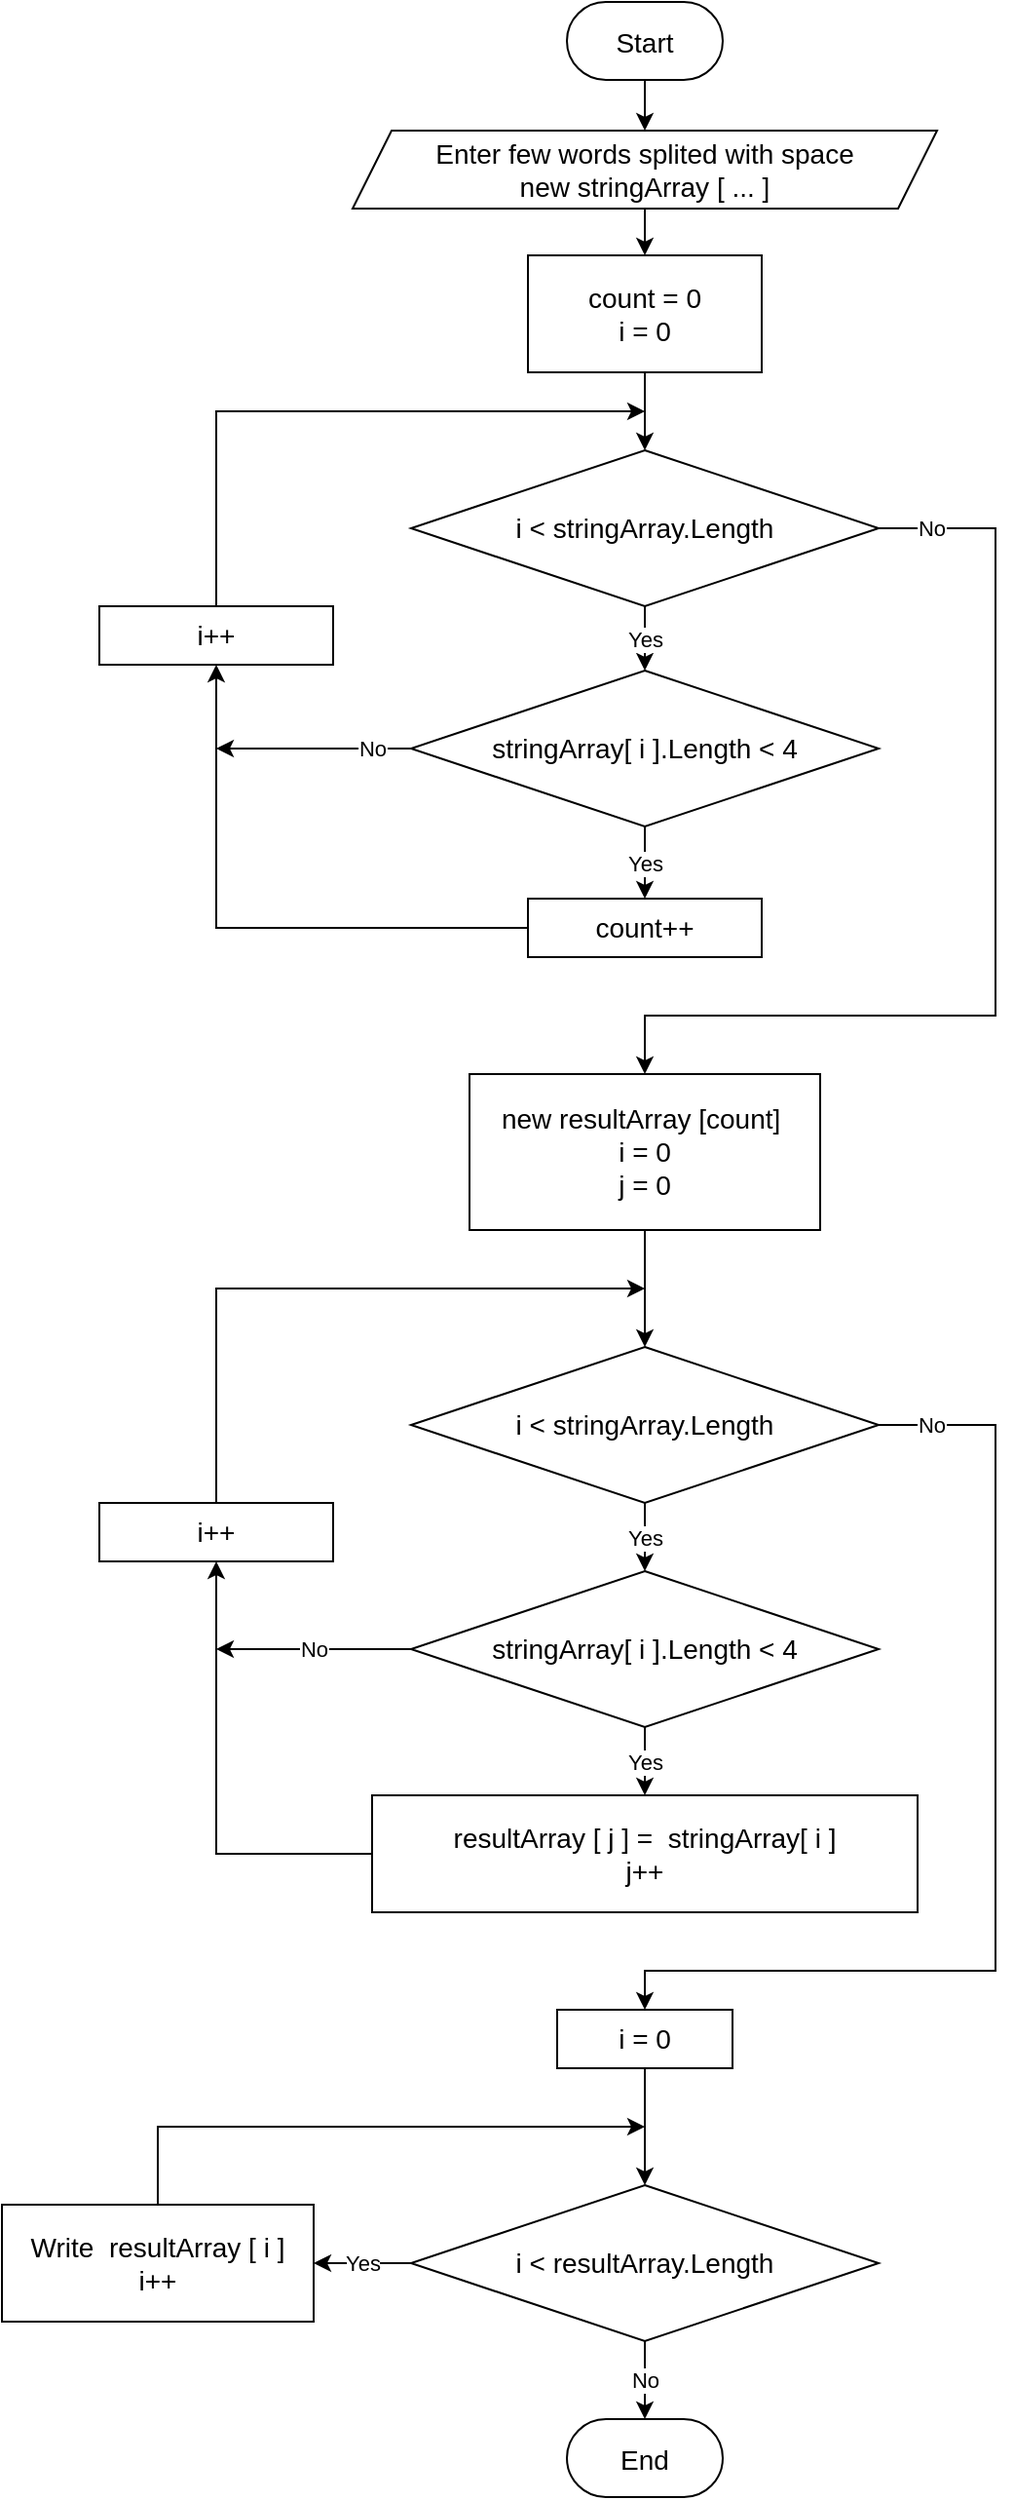 <mxfile version="20.8.20" type="device"><diagram name="Страница 1" id="dMfhuukdfo9WvEmXb2KA"><mxGraphModel dx="2947" dy="952" grid="1" gridSize="10" guides="1" tooltips="1" connect="1" arrows="1" fold="1" page="1" pageScale="1" pageWidth="827" pageHeight="1169" math="0" shadow="0"><root><mxCell id="0"/><mxCell id="1" parent="0"/><mxCell id="3JstW3-1_cuOGh3J82Mx-2" style="edgeStyle=orthogonalEdgeStyle;rounded=0;orthogonalLoop=1;jettySize=auto;html=1;exitX=0.5;exitY=1;exitDx=0;exitDy=0;entryX=0.5;entryY=0;entryDx=0;entryDy=0;fontSize=14;" parent="1" source="3JstW3-1_cuOGh3J82Mx-3" target="3JstW3-1_cuOGh3J82Mx-5" edge="1"><mxGeometry relative="1" as="geometry"/></mxCell><mxCell id="3JstW3-1_cuOGh3J82Mx-3" value="&lt;font style=&quot;font-size: 14px;&quot;&gt;Start&lt;/font&gt;" style="rounded=1;whiteSpace=wrap;html=1;fontSize=16;arcSize=50;" parent="1" vertex="1"><mxGeometry x="-470" y="40" width="80" height="40" as="geometry"/></mxCell><mxCell id="3JstW3-1_cuOGh3J82Mx-4" style="edgeStyle=orthogonalEdgeStyle;rounded=0;orthogonalLoop=1;jettySize=auto;html=1;exitX=0.5;exitY=1;exitDx=0;exitDy=0;entryX=0.5;entryY=0;entryDx=0;entryDy=0;fontSize=14;" parent="1" source="3JstW3-1_cuOGh3J82Mx-5" target="3JstW3-1_cuOGh3J82Mx-7" edge="1"><mxGeometry relative="1" as="geometry"/></mxCell><mxCell id="3JstW3-1_cuOGh3J82Mx-5" value="Enter few words splited with space&lt;br&gt;new stringArray [ ... ]" style="shape=parallelogram;perimeter=parallelogramPerimeter;whiteSpace=wrap;html=1;fixedSize=1;fontSize=14;" parent="1" vertex="1"><mxGeometry x="-580" y="106" width="300" height="40" as="geometry"/></mxCell><mxCell id="3JstW3-1_cuOGh3J82Mx-32" style="edgeStyle=orthogonalEdgeStyle;rounded=0;orthogonalLoop=1;jettySize=auto;html=1;exitX=0.5;exitY=1;exitDx=0;exitDy=0;entryX=0.5;entryY=0;entryDx=0;entryDy=0;" parent="1" source="3JstW3-1_cuOGh3J82Mx-7" edge="1" target="3JstW3-1_cuOGh3J82Mx-26"><mxGeometry relative="1" as="geometry"><mxPoint x="-430" y="320" as="targetPoint"/></mxGeometry></mxCell><mxCell id="3JstW3-1_cuOGh3J82Mx-7" value="count = 0&lt;br&gt;i = 0" style="rounded=0;whiteSpace=wrap;html=1;fontSize=14;" parent="1" vertex="1"><mxGeometry x="-490" y="170" width="120" height="60" as="geometry"/></mxCell><mxCell id="3JstW3-1_cuOGh3J82Mx-29" value="Yes" style="edgeStyle=orthogonalEdgeStyle;rounded=0;orthogonalLoop=1;jettySize=auto;html=1;exitX=0.5;exitY=1;exitDx=0;exitDy=0;entryX=0.5;entryY=0;entryDx=0;entryDy=0;" parent="1" source="3JstW3-1_cuOGh3J82Mx-26" target="3JstW3-1_cuOGh3J82Mx-27" edge="1"><mxGeometry relative="1" as="geometry"/></mxCell><mxCell id="3JstW3-1_cuOGh3J82Mx-35" value="No" style="edgeStyle=orthogonalEdgeStyle;rounded=0;orthogonalLoop=1;jettySize=auto;html=1;exitX=1;exitY=0.5;exitDx=0;exitDy=0;entryX=0.5;entryY=0;entryDx=0;entryDy=0;" parent="1" source="3JstW3-1_cuOGh3J82Mx-26" target="3JstW3-1_cuOGh3J82Mx-34" edge="1"><mxGeometry x="-0.896" relative="1" as="geometry"><mxPoint x="-430" y="700" as="targetPoint"/><Array as="points"><mxPoint x="-250" y="310"/><mxPoint x="-250" y="560"/><mxPoint x="-430" y="560"/></Array><mxPoint as="offset"/></mxGeometry></mxCell><mxCell id="3JstW3-1_cuOGh3J82Mx-26" value="i &amp;lt; stringArray.Length" style="rhombus;whiteSpace=wrap;html=1;fontSize=14;" parent="1" vertex="1"><mxGeometry x="-550" y="270" width="240" height="80" as="geometry"/></mxCell><mxCell id="3JstW3-1_cuOGh3J82Mx-30" value="Yes" style="edgeStyle=orthogonalEdgeStyle;rounded=0;orthogonalLoop=1;jettySize=auto;html=1;exitX=0.5;exitY=1;exitDx=0;exitDy=0;entryX=0.5;entryY=0;entryDx=0;entryDy=0;" parent="1" source="3JstW3-1_cuOGh3J82Mx-27" target="3JstW3-1_cuOGh3J82Mx-28" edge="1"><mxGeometry relative="1" as="geometry"/></mxCell><mxCell id="3JstW3-1_cuOGh3J82Mx-39" value="No" style="edgeStyle=orthogonalEdgeStyle;rounded=0;orthogonalLoop=1;jettySize=auto;html=1;exitX=0;exitY=0.5;exitDx=0;exitDy=0;" parent="1" source="3JstW3-1_cuOGh3J82Mx-27" edge="1"><mxGeometry x="-0.6" relative="1" as="geometry"><mxPoint x="-650" y="423" as="targetPoint"/><mxPoint as="offset"/></mxGeometry></mxCell><mxCell id="3JstW3-1_cuOGh3J82Mx-27" value="stringArray[ i ].Length &amp;lt; 4" style="rhombus;whiteSpace=wrap;html=1;fontSize=14;" parent="1" vertex="1"><mxGeometry x="-550" y="383" width="240" height="80" as="geometry"/></mxCell><mxCell id="3JstW3-1_cuOGh3J82Mx-38" style="edgeStyle=orthogonalEdgeStyle;rounded=0;orthogonalLoop=1;jettySize=auto;html=1;exitX=0;exitY=0.5;exitDx=0;exitDy=0;entryX=0.5;entryY=1;entryDx=0;entryDy=0;" parent="1" source="3JstW3-1_cuOGh3J82Mx-28" target="3JstW3-1_cuOGh3J82Mx-37" edge="1"><mxGeometry relative="1" as="geometry"/></mxCell><mxCell id="3JstW3-1_cuOGh3J82Mx-28" value="count++" style="rounded=0;whiteSpace=wrap;html=1;fontSize=14;" parent="1" vertex="1"><mxGeometry x="-490" y="500" width="120" height="30" as="geometry"/></mxCell><mxCell id="3JstW3-1_cuOGh3J82Mx-51" style="edgeStyle=orthogonalEdgeStyle;rounded=0;orthogonalLoop=1;jettySize=auto;html=1;exitX=0.5;exitY=1;exitDx=0;exitDy=0;entryX=0.5;entryY=0;entryDx=0;entryDy=0;" parent="1" source="3JstW3-1_cuOGh3J82Mx-34" target="3JstW3-1_cuOGh3J82Mx-36" edge="1"><mxGeometry relative="1" as="geometry"/></mxCell><mxCell id="3JstW3-1_cuOGh3J82Mx-34" value="new resultArray [count]&amp;nbsp;&lt;br&gt;i = 0&lt;br&gt;j = 0" style="rounded=0;whiteSpace=wrap;html=1;fontSize=14;" parent="1" vertex="1"><mxGeometry x="-520" y="590" width="180" height="80" as="geometry"/></mxCell><mxCell id="3JstW3-1_cuOGh3J82Mx-53" value="Yes" style="edgeStyle=orthogonalEdgeStyle;rounded=0;orthogonalLoop=1;jettySize=auto;html=1;exitX=0.5;exitY=1;exitDx=0;exitDy=0;entryX=0.5;entryY=0;entryDx=0;entryDy=0;" parent="1" source="3JstW3-1_cuOGh3J82Mx-36" target="3JstW3-1_cuOGh3J82Mx-43" edge="1"><mxGeometry relative="1" as="geometry"/></mxCell><mxCell id="3JstW3-1_cuOGh3J82Mx-55" value="No" style="edgeStyle=orthogonalEdgeStyle;rounded=0;orthogonalLoop=1;jettySize=auto;html=1;exitX=1;exitY=0.5;exitDx=0;exitDy=0;entryX=0.5;entryY=0;entryDx=0;entryDy=0;" parent="1" source="3JstW3-1_cuOGh3J82Mx-36" target="3JstW3-1_cuOGh3J82Mx-59" edge="1"><mxGeometry x="-0.902" relative="1" as="geometry"><mxPoint x="-190" y="860" as="targetPoint"/><Array as="points"><mxPoint x="-250" y="770"/><mxPoint x="-250" y="1050"/><mxPoint x="-430" y="1050"/></Array><mxPoint as="offset"/></mxGeometry></mxCell><mxCell id="3JstW3-1_cuOGh3J82Mx-36" value="i &amp;lt; stringArray.Length" style="rhombus;whiteSpace=wrap;html=1;fontSize=14;" parent="1" vertex="1"><mxGeometry x="-550" y="730" width="240" height="80" as="geometry"/></mxCell><mxCell id="3JstW3-1_cuOGh3J82Mx-40" style="edgeStyle=orthogonalEdgeStyle;rounded=0;orthogonalLoop=1;jettySize=auto;html=1;exitX=0.5;exitY=0;exitDx=0;exitDy=0;" parent="1" source="3JstW3-1_cuOGh3J82Mx-37" edge="1"><mxGeometry relative="1" as="geometry"><mxPoint x="-430" y="250" as="targetPoint"/><Array as="points"><mxPoint x="-650" y="250"/></Array></mxGeometry></mxCell><mxCell id="3JstW3-1_cuOGh3J82Mx-37" value="i++" style="rounded=0;whiteSpace=wrap;html=1;fontSize=14;" parent="1" vertex="1"><mxGeometry x="-710" y="350" width="120" height="30" as="geometry"/></mxCell><mxCell id="3JstW3-1_cuOGh3J82Mx-41" value="Yes" style="edgeStyle=orthogonalEdgeStyle;rounded=0;orthogonalLoop=1;jettySize=auto;html=1;exitX=0.5;exitY=1;exitDx=0;exitDy=0;entryX=0.5;entryY=0;entryDx=0;entryDy=0;" parent="1" source="3JstW3-1_cuOGh3J82Mx-43" target="3JstW3-1_cuOGh3J82Mx-45" edge="1"><mxGeometry relative="1" as="geometry"/></mxCell><mxCell id="3JstW3-1_cuOGh3J82Mx-50" value="No" style="edgeStyle=orthogonalEdgeStyle;rounded=0;orthogonalLoop=1;jettySize=auto;html=1;exitX=0;exitY=0.5;exitDx=0;exitDy=0;" parent="1" source="3JstW3-1_cuOGh3J82Mx-43" edge="1"><mxGeometry relative="1" as="geometry"><mxPoint x="-650" y="885" as="targetPoint"/></mxGeometry></mxCell><mxCell id="3JstW3-1_cuOGh3J82Mx-43" value="stringArray[ i ].Length &amp;lt; 4" style="rhombus;whiteSpace=wrap;html=1;fontSize=14;" parent="1" vertex="1"><mxGeometry x="-550" y="845" width="240" height="80" as="geometry"/></mxCell><mxCell id="3JstW3-1_cuOGh3J82Mx-49" style="edgeStyle=orthogonalEdgeStyle;rounded=0;orthogonalLoop=1;jettySize=auto;html=1;exitX=0;exitY=0.5;exitDx=0;exitDy=0;entryX=0.5;entryY=1;entryDx=0;entryDy=0;" parent="1" source="3JstW3-1_cuOGh3J82Mx-45" target="3JstW3-1_cuOGh3J82Mx-46" edge="1"><mxGeometry relative="1" as="geometry"/></mxCell><mxCell id="3JstW3-1_cuOGh3J82Mx-45" value="resultArray [ j ] =&amp;nbsp; stringArray[ i ]&lt;br&gt;j++" style="rounded=0;whiteSpace=wrap;html=1;fontSize=14;" parent="1" vertex="1"><mxGeometry x="-570" y="960" width="280" height="60" as="geometry"/></mxCell><mxCell id="3JstW3-1_cuOGh3J82Mx-52" style="edgeStyle=orthogonalEdgeStyle;rounded=0;orthogonalLoop=1;jettySize=auto;html=1;exitX=0.5;exitY=0;exitDx=0;exitDy=0;" parent="1" source="3JstW3-1_cuOGh3J82Mx-46" edge="1"><mxGeometry relative="1" as="geometry"><mxPoint x="-430" y="700" as="targetPoint"/><Array as="points"><mxPoint x="-650" y="700"/></Array></mxGeometry></mxCell><mxCell id="3JstW3-1_cuOGh3J82Mx-46" value="i++" style="rounded=0;whiteSpace=wrap;html=1;fontSize=14;" parent="1" vertex="1"><mxGeometry x="-710" y="810" width="120" height="30" as="geometry"/></mxCell><mxCell id="3JstW3-1_cuOGh3J82Mx-57" value="No" style="edgeStyle=orthogonalEdgeStyle;rounded=0;orthogonalLoop=1;jettySize=auto;html=1;exitX=0.5;exitY=1;exitDx=0;exitDy=0;entryX=0.5;entryY=0;entryDx=0;entryDy=0;" parent="1" source="3JstW3-1_cuOGh3J82Mx-54" target="3JstW3-1_cuOGh3J82Mx-56" edge="1"><mxGeometry relative="1" as="geometry"/></mxCell><mxCell id="3JstW3-1_cuOGh3J82Mx-61" value="Yes" style="edgeStyle=orthogonalEdgeStyle;rounded=0;orthogonalLoop=1;jettySize=auto;html=1;exitX=0;exitY=0.5;exitDx=0;exitDy=0;" parent="1" source="3JstW3-1_cuOGh3J82Mx-54" target="3JstW3-1_cuOGh3J82Mx-58" edge="1"><mxGeometry relative="1" as="geometry"/></mxCell><mxCell id="3JstW3-1_cuOGh3J82Mx-54" value="i &amp;lt; resultArray.Length" style="rhombus;whiteSpace=wrap;html=1;fontSize=14;" parent="1" vertex="1"><mxGeometry x="-550" y="1160" width="240" height="80" as="geometry"/></mxCell><mxCell id="3JstW3-1_cuOGh3J82Mx-56" value="&lt;font style=&quot;font-size: 14px;&quot;&gt;End&lt;/font&gt;" style="rounded=1;whiteSpace=wrap;html=1;fontSize=16;arcSize=50;" parent="1" vertex="1"><mxGeometry x="-470" y="1280" width="80" height="40" as="geometry"/></mxCell><mxCell id="3JstW3-1_cuOGh3J82Mx-62" style="edgeStyle=orthogonalEdgeStyle;rounded=0;orthogonalLoop=1;jettySize=auto;html=1;exitX=0.5;exitY=0;exitDx=0;exitDy=0;" parent="1" source="3JstW3-1_cuOGh3J82Mx-58" edge="1"><mxGeometry relative="1" as="geometry"><mxPoint x="-430" y="1130" as="targetPoint"/><Array as="points"><mxPoint x="-680" y="1130"/></Array></mxGeometry></mxCell><mxCell id="3JstW3-1_cuOGh3J82Mx-58" value="Write&amp;nbsp; resultArray [ i ]&lt;br&gt;i++" style="rounded=0;whiteSpace=wrap;html=1;fontSize=14;" parent="1" vertex="1"><mxGeometry x="-760" y="1170" width="160" height="60" as="geometry"/></mxCell><mxCell id="3JstW3-1_cuOGh3J82Mx-60" style="edgeStyle=orthogonalEdgeStyle;rounded=0;orthogonalLoop=1;jettySize=auto;html=1;exitX=0.5;exitY=1;exitDx=0;exitDy=0;" parent="1" source="3JstW3-1_cuOGh3J82Mx-59" target="3JstW3-1_cuOGh3J82Mx-54" edge="1"><mxGeometry relative="1" as="geometry"/></mxCell><mxCell id="3JstW3-1_cuOGh3J82Mx-59" value="i = 0" style="rounded=0;whiteSpace=wrap;html=1;fontSize=14;" parent="1" vertex="1"><mxGeometry x="-475" y="1070" width="90" height="30" as="geometry"/></mxCell></root></mxGraphModel></diagram></mxfile>
